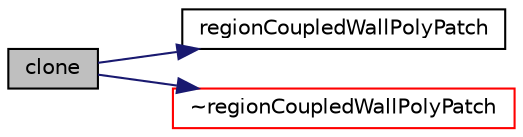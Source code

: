 digraph "clone"
{
  bgcolor="transparent";
  edge [fontname="Helvetica",fontsize="10",labelfontname="Helvetica",labelfontsize="10"];
  node [fontname="Helvetica",fontsize="10",shape=record];
  rankdir="LR";
  Node76 [label="clone",height=0.2,width=0.4,color="black", fillcolor="grey75", style="filled", fontcolor="black"];
  Node76 -> Node77 [color="midnightblue",fontsize="10",style="solid",fontname="Helvetica"];
  Node77 [label="regionCoupledWallPolyPatch",height=0.2,width=0.4,color="black",URL="$a26321.html#a04681eb67a734a44dfda41fcad6b5a2c",tooltip="Construct from components. "];
  Node76 -> Node78 [color="midnightblue",fontsize="10",style="solid",fontname="Helvetica"];
  Node78 [label="~regionCoupledWallPolyPatch",height=0.2,width=0.4,color="red",URL="$a26321.html#a9ba6d8aa44f4cc9b74922a37a7ab0a3c",tooltip="Destructor. "];
}
